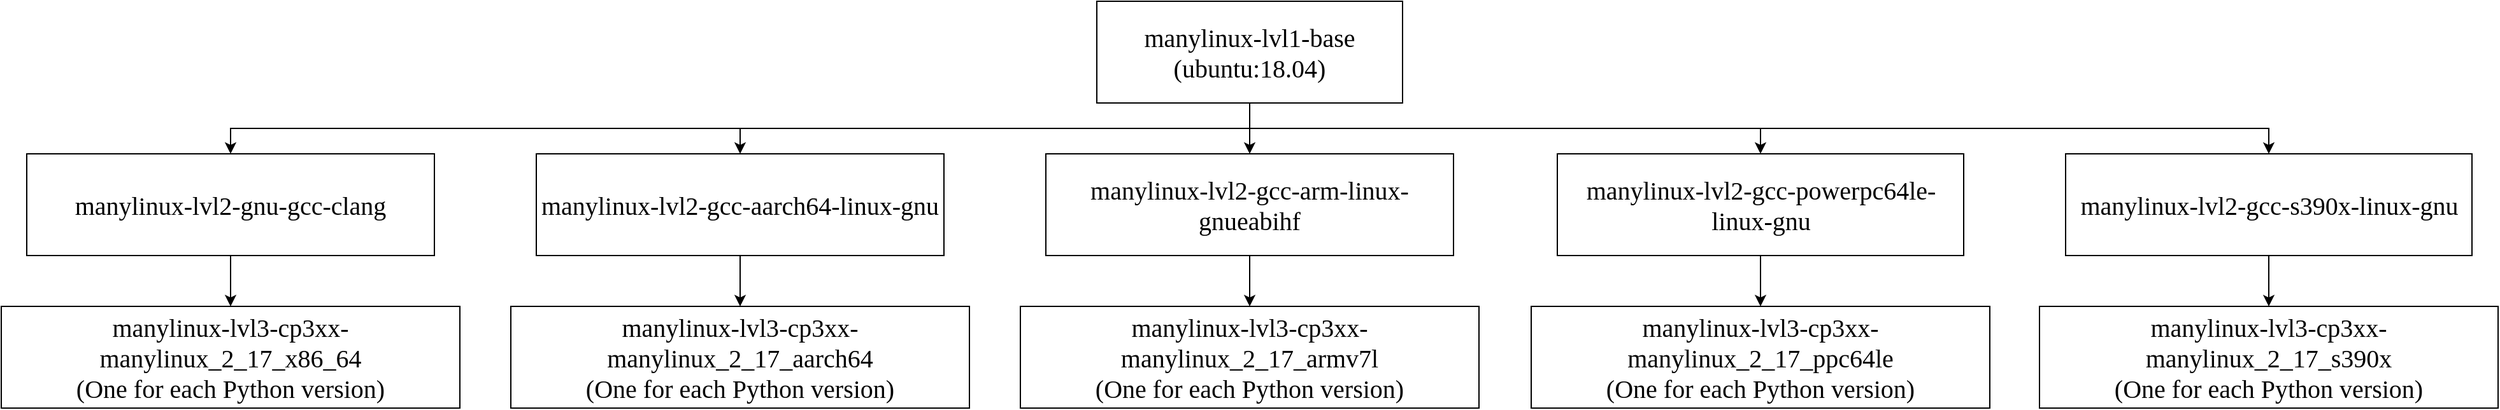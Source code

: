 <mxfile version="27.0.5" pages="5">
  <diagram id="O48PNkfvRvmSjr1T7r3z" name="manylinux">
    <mxGraphModel dx="2231" dy="1061" grid="1" gridSize="10" guides="1" tooltips="1" connect="1" arrows="1" fold="1" page="1" pageScale="1" pageWidth="827" pageHeight="1169" math="0" shadow="0">
      <root>
        <mxCell id="0" />
        <mxCell id="1" parent="0" />
        <mxCell id="CWzqWhJCWG_4Mf81_h5I-9" style="edgeStyle=orthogonalEdgeStyle;rounded=0;orthogonalLoop=1;jettySize=auto;html=1;exitX=0.5;exitY=1;exitDx=0;exitDy=0;entryX=0.5;entryY=0;entryDx=0;entryDy=0;fontSize=20;fontColor=default;fontFamily=Times New Roman;" parent="1" source="CWzqWhJCWG_4Mf81_h5I-2" target="CWzqWhJCWG_4Mf81_h5I-6" edge="1">
          <mxGeometry relative="1" as="geometry" />
        </mxCell>
        <mxCell id="CWzqWhJCWG_4Mf81_h5I-2" value="&lt;font&gt;manylinux-lvl1-base&lt;/font&gt;&lt;div&gt;&lt;font&gt;(ubuntu:18.04)&lt;/font&gt;&lt;/div&gt;" style="rounded=0;whiteSpace=wrap;html=1;fontSize=20;gradientColor=none;fillColor=default;strokeColor=default;fontFamily=Times New Roman;" parent="1" vertex="1">
          <mxGeometry x="900" y="40" width="240" height="80" as="geometry" />
        </mxCell>
        <mxCell id="CWzqWhJCWG_4Mf81_h5I-10" style="edgeStyle=orthogonalEdgeStyle;rounded=0;orthogonalLoop=1;jettySize=auto;html=1;exitX=0.5;exitY=1;exitDx=0;exitDy=0;entryX=0.5;entryY=0;entryDx=0;entryDy=0;fontSize=20;fontColor=default;fontFamily=Times New Roman;" parent="1" source="CWzqWhJCWG_4Mf81_h5I-6" target="CWzqWhJCWG_4Mf81_h5I-7" edge="1">
          <mxGeometry relative="1" as="geometry" />
        </mxCell>
        <mxCell id="CWzqWhJCWG_4Mf81_h5I-6" value="&lt;font&gt;manylinux-lvl2-gnu-gcc-clang&lt;/font&gt;" style="rounded=0;whiteSpace=wrap;html=1;strokeColor=default;fontSize=20;fontColor=default;fontFamily=Times New Roman;" parent="1" vertex="1">
          <mxGeometry x="60" y="160" width="320" height="80" as="geometry" />
        </mxCell>
        <mxCell id="CWzqWhJCWG_4Mf81_h5I-7" value="&lt;font&gt;manylinux-&lt;span&gt;lvl3&lt;/span&gt;-&lt;span&gt;cp3xx-manylinux_2_17_x86_64&lt;/span&gt;&lt;br&gt;(One for each Python version)&lt;/font&gt;" style="rounded=0;whiteSpace=wrap;html=1;strokeColor=default;fontSize=20;fontColor=default;fontFamily=Times New Roman;" parent="1" vertex="1">
          <mxGeometry x="40" y="280" width="360" height="80" as="geometry" />
        </mxCell>
        <mxCell id="2" value="&lt;font&gt;manylinux-lvl2-gcc-aarch64-linux-gnu&lt;/font&gt;" style="rounded=0;whiteSpace=wrap;html=1;strokeColor=default;fontSize=20;fontColor=default;fontFamily=Times New Roman;" parent="1" vertex="1">
          <mxGeometry x="460" y="160" width="320" height="80" as="geometry" />
        </mxCell>
        <mxCell id="3" style="edgeStyle=orthogonalEdgeStyle;rounded=0;orthogonalLoop=1;jettySize=auto;html=1;exitX=0.5;exitY=1;exitDx=0;exitDy=0;entryX=0.5;entryY=0;entryDx=0;entryDy=0;fontSize=20;fontColor=default;fontFamily=Times New Roman;" parent="1" source="CWzqWhJCWG_4Mf81_h5I-2" target="2" edge="1">
          <mxGeometry relative="1" as="geometry">
            <mxPoint x="296" y="150" as="sourcePoint" />
            <mxPoint x="199" y="210" as="targetPoint" />
          </mxGeometry>
        </mxCell>
        <mxCell id="4" value="&lt;font&gt;manylinux-&lt;span&gt;lvl3&lt;/span&gt;-&lt;span&gt;cp3xx-manylinux_2_17_aarch64&lt;/span&gt;&lt;/font&gt;&lt;div&gt;&lt;font&gt;(One for each Python version)&lt;/font&gt;&lt;/div&gt;" style="rounded=0;whiteSpace=wrap;html=1;strokeColor=default;fontSize=20;fontColor=default;fontFamily=Times New Roman;" parent="1" vertex="1">
          <mxGeometry x="440" y="280" width="360" height="80" as="geometry" />
        </mxCell>
        <mxCell id="5" style="edgeStyle=orthogonalEdgeStyle;rounded=0;orthogonalLoop=1;jettySize=auto;html=1;exitX=0.5;exitY=1;exitDx=0;exitDy=0;entryX=0.5;entryY=0;entryDx=0;entryDy=0;fontSize=20;fontColor=default;fontFamily=Times New Roman;" parent="1" source="2" target="4" edge="1">
          <mxGeometry relative="1" as="geometry">
            <mxPoint x="369.45" y="220" as="sourcePoint" />
          </mxGeometry>
        </mxCell>
        <mxCell id="MhCYwJpNVsJGQ6wL9FGL-5" value="&lt;font&gt;manylinux-lvl2-gcc-arm-linux-gnueabihf&lt;/font&gt;" style="rounded=0;whiteSpace=wrap;html=1;strokeColor=default;fontSize=20;fontColor=default;fontFamily=Times New Roman;" parent="1" vertex="1">
          <mxGeometry x="860" y="160" width="320" height="80" as="geometry" />
        </mxCell>
        <mxCell id="MhCYwJpNVsJGQ6wL9FGL-6" style="edgeStyle=orthogonalEdgeStyle;rounded=0;orthogonalLoop=1;jettySize=auto;html=1;exitX=0.5;exitY=1;exitDx=0;exitDy=0;entryX=0.5;entryY=0;entryDx=0;entryDy=0;fontSize=20;fontColor=default;fontFamily=Times New Roman;" parent="1" source="CWzqWhJCWG_4Mf81_h5I-2" target="MhCYwJpNVsJGQ6wL9FGL-5" edge="1">
          <mxGeometry relative="1" as="geometry">
            <mxPoint x="900" y="120" as="sourcePoint" />
            <mxPoint x="639" y="210" as="targetPoint" />
          </mxGeometry>
        </mxCell>
        <mxCell id="MhCYwJpNVsJGQ6wL9FGL-7" value="&lt;font&gt;manylinux-&lt;span&gt;lvl3&lt;/span&gt;-&lt;span&gt;cp3xx-manylinux_2_17&lt;/span&gt;&lt;/font&gt;_armv7l&lt;div&gt;&lt;font&gt;(One for each Python version)&lt;/font&gt;&lt;/div&gt;" style="rounded=0;whiteSpace=wrap;html=1;strokeColor=default;fontSize=20;fontColor=default;fontFamily=Times New Roman;" parent="1" vertex="1">
          <mxGeometry x="840" y="280" width="360" height="80" as="geometry" />
        </mxCell>
        <mxCell id="MhCYwJpNVsJGQ6wL9FGL-8" style="edgeStyle=orthogonalEdgeStyle;rounded=0;orthogonalLoop=1;jettySize=auto;html=1;exitX=0.5;exitY=1;exitDx=0;exitDy=0;entryX=0.5;entryY=0;entryDx=0;entryDy=0;fontSize=20;fontColor=default;fontFamily=Times New Roman;" parent="1" source="MhCYwJpNVsJGQ6wL9FGL-5" target="MhCYwJpNVsJGQ6wL9FGL-7" edge="1">
          <mxGeometry relative="1" as="geometry">
            <mxPoint x="809.45" y="220" as="sourcePoint" />
          </mxGeometry>
        </mxCell>
        <mxCell id="mIZoC-N-fGtUZ1sFCeYV-5" value="&lt;font&gt;manylinux-lvl2-gcc-powerpc64le-linux-gnu&lt;/font&gt;" style="rounded=0;whiteSpace=wrap;html=1;strokeColor=default;fontSize=20;fontColor=default;fontFamily=Times New Roman;" parent="1" vertex="1">
          <mxGeometry x="1261.5" y="160" width="319" height="80" as="geometry" />
        </mxCell>
        <mxCell id="mIZoC-N-fGtUZ1sFCeYV-6" value="&lt;font&gt;manylinux-&lt;span&gt;lvl3&lt;/span&gt;-&lt;span&gt;cp3xx-manylinux_2_17&lt;/span&gt;&lt;/font&gt;_ppc64le&lt;div&gt;&lt;font&gt;(One for each Python version)&lt;/font&gt;&lt;/div&gt;" style="rounded=0;whiteSpace=wrap;html=1;strokeColor=default;fontSize=20;fontColor=default;fontFamily=Times New Roman;" parent="1" vertex="1">
          <mxGeometry x="1241" y="280" width="360" height="80" as="geometry" />
        </mxCell>
        <mxCell id="mIZoC-N-fGtUZ1sFCeYV-7" style="edgeStyle=orthogonalEdgeStyle;rounded=0;orthogonalLoop=1;jettySize=auto;html=1;exitX=0.5;exitY=1;exitDx=0;exitDy=0;entryX=0.5;entryY=0;entryDx=0;entryDy=0;fontSize=20;fontColor=default;fontFamily=Times New Roman;" parent="1" source="mIZoC-N-fGtUZ1sFCeYV-5" target="mIZoC-N-fGtUZ1sFCeYV-6" edge="1">
          <mxGeometry relative="1" as="geometry">
            <mxPoint x="1249.45" y="220" as="sourcePoint" />
          </mxGeometry>
        </mxCell>
        <mxCell id="mIZoC-N-fGtUZ1sFCeYV-8" style="edgeStyle=orthogonalEdgeStyle;rounded=0;orthogonalLoop=1;jettySize=auto;html=1;exitX=0.5;exitY=1;exitDx=0;exitDy=0;entryX=0.5;entryY=0;entryDx=0;entryDy=0;fontSize=20;fontColor=default;fontFamily=Times New Roman;" parent="1" source="CWzqWhJCWG_4Mf81_h5I-2" target="mIZoC-N-fGtUZ1sFCeYV-5" edge="1">
          <mxGeometry relative="1" as="geometry">
            <mxPoint x="1230" y="110" as="sourcePoint" />
            <mxPoint x="1450" y="150" as="targetPoint" />
          </mxGeometry>
        </mxCell>
        <mxCell id="8NvU9L8PkYmUR9Lxndc6-5" value="&lt;font&gt;manylinux-lvl2-gcc-s390x-linux-gnu&lt;/font&gt;" style="rounded=0;whiteSpace=wrap;html=1;strokeColor=default;fontSize=20;fontColor=default;fontFamily=Times New Roman;" parent="1" vertex="1">
          <mxGeometry x="1660.5" y="160" width="319" height="80" as="geometry" />
        </mxCell>
        <mxCell id="8NvU9L8PkYmUR9Lxndc6-6" value="&lt;font&gt;manylinux-&lt;span&gt;lvl3&lt;/span&gt;-&lt;span&gt;cp3xx-manylinux_2_17&lt;/span&gt;&lt;/font&gt;_s390x&lt;div&gt;&lt;font&gt;(One for each Python version)&lt;/font&gt;&lt;/div&gt;" style="rounded=0;whiteSpace=wrap;html=1;strokeColor=default;fontSize=20;fontColor=default;fontFamily=Times New Roman;" parent="1" vertex="1">
          <mxGeometry x="1640" y="280" width="360" height="80" as="geometry" />
        </mxCell>
        <mxCell id="8NvU9L8PkYmUR9Lxndc6-7" style="edgeStyle=orthogonalEdgeStyle;rounded=0;orthogonalLoop=1;jettySize=auto;html=1;exitX=0.5;exitY=1;exitDx=0;exitDy=0;entryX=0.5;entryY=0;entryDx=0;entryDy=0;fontSize=20;fontColor=default;fontFamily=Times New Roman;" parent="1" source="8NvU9L8PkYmUR9Lxndc6-5" target="8NvU9L8PkYmUR9Lxndc6-6" edge="1">
          <mxGeometry relative="1" as="geometry">
            <mxPoint x="1648.45" y="220" as="sourcePoint" />
          </mxGeometry>
        </mxCell>
        <mxCell id="8NvU9L8PkYmUR9Lxndc6-8" style="edgeStyle=orthogonalEdgeStyle;rounded=0;orthogonalLoop=1;jettySize=auto;html=1;exitX=0.5;exitY=1;exitDx=0;exitDy=0;entryX=0.5;entryY=0;entryDx=0;entryDy=0;fontSize=20;fontColor=default;fontFamily=Times New Roman;" parent="1" source="CWzqWhJCWG_4Mf81_h5I-2" target="8NvU9L8PkYmUR9Lxndc6-5" edge="1">
          <mxGeometry relative="1" as="geometry">
            <mxPoint x="1330" y="80" as="sourcePoint" />
            <mxPoint x="1931" y="120" as="targetPoint" />
          </mxGeometry>
        </mxCell>
      </root>
    </mxGraphModel>
  </diagram>
  <diagram name="manylinux-part1" id="Did13FDV1qydkBjjkvy9">
    <mxGraphModel dx="1896" dy="902" grid="1" gridSize="10" guides="1" tooltips="1" connect="1" arrows="1" fold="1" page="1" pageScale="1" pageWidth="827" pageHeight="1169" math="0" shadow="0">
      <root>
        <mxCell id="wd3FYFt02pDFn2Ap9oAw-0" />
        <mxCell id="wd3FYFt02pDFn2Ap9oAw-1" parent="wd3FYFt02pDFn2Ap9oAw-0" />
        <mxCell id="wd3FYFt02pDFn2Ap9oAw-2" style="edgeStyle=orthogonalEdgeStyle;rounded=0;orthogonalLoop=1;jettySize=auto;html=1;exitX=0.5;exitY=1;exitDx=0;exitDy=0;entryX=0.5;entryY=0;entryDx=0;entryDy=0;fontSize=20;fontColor=default;fontFamily=Times New Roman;" parent="wd3FYFt02pDFn2Ap9oAw-1" source="wd3FYFt02pDFn2Ap9oAw-3" target="wd3FYFt02pDFn2Ap9oAw-5" edge="1">
          <mxGeometry relative="1" as="geometry" />
        </mxCell>
        <mxCell id="wd3FYFt02pDFn2Ap9oAw-3" value="&lt;font&gt;manylinux-lvl1-base&lt;/font&gt;&lt;div&gt;&lt;font&gt;(ubuntu:18.04)&lt;/font&gt;&lt;/div&gt;" style="rounded=0;whiteSpace=wrap;html=1;fontSize=20;gradientColor=none;fillColor=default;strokeColor=default;fontFamily=Times New Roman;" parent="wd3FYFt02pDFn2Ap9oAw-1" vertex="1">
          <mxGeometry x="500" y="40" width="240" height="80" as="geometry" />
        </mxCell>
        <mxCell id="wd3FYFt02pDFn2Ap9oAw-4" style="edgeStyle=orthogonalEdgeStyle;rounded=0;orthogonalLoop=1;jettySize=auto;html=1;exitX=0.5;exitY=1;exitDx=0;exitDy=0;entryX=0.5;entryY=0;entryDx=0;entryDy=0;fontSize=20;fontColor=default;fontFamily=Times New Roman;" parent="wd3FYFt02pDFn2Ap9oAw-1" source="wd3FYFt02pDFn2Ap9oAw-5" target="wd3FYFt02pDFn2Ap9oAw-6" edge="1">
          <mxGeometry relative="1" as="geometry" />
        </mxCell>
        <mxCell id="wd3FYFt02pDFn2Ap9oAw-5" value="&lt;font&gt;manylinux-lvl2-gnu-gcc-clang&lt;/font&gt;" style="rounded=0;whiteSpace=wrap;html=1;strokeColor=default;fontSize=20;fontColor=default;fontFamily=Times New Roman;" parent="wd3FYFt02pDFn2Ap9oAw-1" vertex="1">
          <mxGeometry x="60" y="160" width="320" height="80" as="geometry" />
        </mxCell>
        <mxCell id="wd3FYFt02pDFn2Ap9oAw-6" value="&lt;font&gt;manylinux-&lt;span&gt;lvl3&lt;/span&gt;-&lt;span&gt;cp3xx-manylinux_2_17_x86_64&lt;/span&gt;&lt;br&gt;(One for each Python version)&lt;/font&gt;" style="rounded=0;whiteSpace=wrap;html=1;strokeColor=default;fontSize=20;fontColor=default;fontFamily=Times New Roman;" parent="wd3FYFt02pDFn2Ap9oAw-1" vertex="1">
          <mxGeometry x="40" y="280" width="360" height="80" as="geometry" />
        </mxCell>
        <mxCell id="wd3FYFt02pDFn2Ap9oAw-7" value="&lt;font&gt;manylinux-lvl2-gcc-aarch64-linux-gnu&lt;/font&gt;" style="rounded=0;whiteSpace=wrap;html=1;strokeColor=default;fontSize=20;fontColor=default;fontFamily=Times New Roman;" parent="wd3FYFt02pDFn2Ap9oAw-1" vertex="1">
          <mxGeometry x="460" y="160" width="320" height="80" as="geometry" />
        </mxCell>
        <mxCell id="wd3FYFt02pDFn2Ap9oAw-8" style="edgeStyle=orthogonalEdgeStyle;rounded=0;orthogonalLoop=1;jettySize=auto;html=1;exitX=0.5;exitY=1;exitDx=0;exitDy=0;entryX=0.5;entryY=0;entryDx=0;entryDy=0;fontSize=20;fontColor=default;fontFamily=Times New Roman;" parent="wd3FYFt02pDFn2Ap9oAw-1" source="wd3FYFt02pDFn2Ap9oAw-3" target="wd3FYFt02pDFn2Ap9oAw-7" edge="1">
          <mxGeometry relative="1" as="geometry">
            <mxPoint x="296" y="150" as="sourcePoint" />
            <mxPoint x="199" y="210" as="targetPoint" />
          </mxGeometry>
        </mxCell>
        <mxCell id="wd3FYFt02pDFn2Ap9oAw-9" value="&lt;font&gt;manylinux-&lt;span&gt;lvl3&lt;/span&gt;-&lt;span&gt;cp3xx-manylinux_2_17_aarch64&lt;/span&gt;&lt;/font&gt;&lt;div&gt;&lt;font&gt;(One for each Python version)&lt;/font&gt;&lt;/div&gt;" style="rounded=0;whiteSpace=wrap;html=1;strokeColor=default;fontSize=20;fontColor=default;fontFamily=Times New Roman;" parent="wd3FYFt02pDFn2Ap9oAw-1" vertex="1">
          <mxGeometry x="440" y="280" width="360" height="80" as="geometry" />
        </mxCell>
        <mxCell id="wd3FYFt02pDFn2Ap9oAw-10" style="edgeStyle=orthogonalEdgeStyle;rounded=0;orthogonalLoop=1;jettySize=auto;html=1;exitX=0.5;exitY=1;exitDx=0;exitDy=0;entryX=0.5;entryY=0;entryDx=0;entryDy=0;fontSize=20;fontColor=default;fontFamily=Times New Roman;" parent="wd3FYFt02pDFn2Ap9oAw-1" source="wd3FYFt02pDFn2Ap9oAw-7" target="wd3FYFt02pDFn2Ap9oAw-9" edge="1">
          <mxGeometry relative="1" as="geometry">
            <mxPoint x="369.45" y="220" as="sourcePoint" />
          </mxGeometry>
        </mxCell>
        <mxCell id="wd3FYFt02pDFn2Ap9oAw-11" value="&lt;font&gt;manylinux-lvl2-gcc-arm-linux-gnueabihf&lt;/font&gt;" style="rounded=0;whiteSpace=wrap;html=1;strokeColor=default;fontSize=20;fontColor=default;fontFamily=Times New Roman;" parent="wd3FYFt02pDFn2Ap9oAw-1" vertex="1">
          <mxGeometry x="860" y="160" width="320" height="80" as="geometry" />
        </mxCell>
        <mxCell id="wd3FYFt02pDFn2Ap9oAw-12" style="edgeStyle=orthogonalEdgeStyle;rounded=0;orthogonalLoop=1;jettySize=auto;html=1;exitX=0.5;exitY=1;exitDx=0;exitDy=0;entryX=0.5;entryY=0;entryDx=0;entryDy=0;fontSize=20;fontColor=default;fontFamily=Times New Roman;" parent="wd3FYFt02pDFn2Ap9oAw-1" source="wd3FYFt02pDFn2Ap9oAw-3" target="wd3FYFt02pDFn2Ap9oAw-11" edge="1">
          <mxGeometry relative="1" as="geometry">
            <mxPoint x="900" y="120" as="sourcePoint" />
            <mxPoint x="639" y="210" as="targetPoint" />
          </mxGeometry>
        </mxCell>
        <mxCell id="wd3FYFt02pDFn2Ap9oAw-13" value="&lt;font&gt;manylinux-&lt;span&gt;lvl3&lt;/span&gt;-&lt;span&gt;cp3xx-manylinux_2_17&lt;/span&gt;&lt;/font&gt;_armv7l&lt;div&gt;&lt;font&gt;(One for each Python version)&lt;/font&gt;&lt;/div&gt;" style="rounded=0;whiteSpace=wrap;html=1;strokeColor=default;fontSize=20;fontColor=default;fontFamily=Times New Roman;" parent="wd3FYFt02pDFn2Ap9oAw-1" vertex="1">
          <mxGeometry x="840" y="280" width="360" height="80" as="geometry" />
        </mxCell>
        <mxCell id="wd3FYFt02pDFn2Ap9oAw-14" style="edgeStyle=orthogonalEdgeStyle;rounded=0;orthogonalLoop=1;jettySize=auto;html=1;exitX=0.5;exitY=1;exitDx=0;exitDy=0;entryX=0.5;entryY=0;entryDx=0;entryDy=0;fontSize=20;fontColor=default;fontFamily=Times New Roman;" parent="wd3FYFt02pDFn2Ap9oAw-1" source="wd3FYFt02pDFn2Ap9oAw-11" target="wd3FYFt02pDFn2Ap9oAw-13" edge="1">
          <mxGeometry relative="1" as="geometry">
            <mxPoint x="809.45" y="220" as="sourcePoint" />
          </mxGeometry>
        </mxCell>
      </root>
    </mxGraphModel>
  </diagram>
  <diagram name="manylinux-part2" id="QDSYBTf6AXZRdPi9jbgv">
    <mxGraphModel dx="1896" dy="902" grid="1" gridSize="10" guides="1" tooltips="1" connect="1" arrows="1" fold="1" page="1" pageScale="1" pageWidth="827" pageHeight="1169" math="0" shadow="0">
      <root>
        <mxCell id="QHAEiVIK2DXOMmamvT1E-0" />
        <mxCell id="QHAEiVIK2DXOMmamvT1E-1" parent="QHAEiVIK2DXOMmamvT1E-0" />
        <mxCell id="QHAEiVIK2DXOMmamvT1E-3" value="&lt;font&gt;manylinux-lvl1-base&lt;/font&gt;&lt;div&gt;&lt;font&gt;(ubuntu:18.04)&lt;/font&gt;&lt;/div&gt;" style="rounded=0;whiteSpace=wrap;html=1;fontSize=20;gradientColor=none;fillColor=default;strokeColor=default;fontFamily=Times New Roman;" parent="QHAEiVIK2DXOMmamvT1E-1" vertex="1">
          <mxGeometry x="299" y="40" width="240" height="80" as="geometry" />
        </mxCell>
        <mxCell id="QHAEiVIK2DXOMmamvT1E-15" value="&lt;font&gt;manylinux-lvl2-gcc-powerpc64le-linux-gnu&lt;/font&gt;" style="rounded=0;whiteSpace=wrap;html=1;strokeColor=default;fontSize=20;fontColor=default;fontFamily=Times New Roman;" parent="QHAEiVIK2DXOMmamvT1E-1" vertex="1">
          <mxGeometry x="60.5" y="160" width="319" height="80" as="geometry" />
        </mxCell>
        <mxCell id="QHAEiVIK2DXOMmamvT1E-16" value="&lt;font&gt;manylinux-&lt;span&gt;lvl3&lt;/span&gt;-&lt;span&gt;cp3xx-manylinux_2_17&lt;/span&gt;&lt;/font&gt;_ppc64le&lt;div&gt;&lt;font&gt;(One for each Python version)&lt;/font&gt;&lt;/div&gt;" style="rounded=0;whiteSpace=wrap;html=1;strokeColor=default;fontSize=20;fontColor=default;fontFamily=Times New Roman;" parent="QHAEiVIK2DXOMmamvT1E-1" vertex="1">
          <mxGeometry x="40" y="280" width="360" height="80" as="geometry" />
        </mxCell>
        <mxCell id="QHAEiVIK2DXOMmamvT1E-17" style="edgeStyle=orthogonalEdgeStyle;rounded=0;orthogonalLoop=1;jettySize=auto;html=1;exitX=0.5;exitY=1;exitDx=0;exitDy=0;entryX=0.5;entryY=0;entryDx=0;entryDy=0;fontSize=20;fontColor=default;fontFamily=Times New Roman;" parent="QHAEiVIK2DXOMmamvT1E-1" source="QHAEiVIK2DXOMmamvT1E-15" target="QHAEiVIK2DXOMmamvT1E-16" edge="1">
          <mxGeometry relative="1" as="geometry">
            <mxPoint x="48.45" y="220" as="sourcePoint" />
          </mxGeometry>
        </mxCell>
        <mxCell id="QHAEiVIK2DXOMmamvT1E-18" style="edgeStyle=orthogonalEdgeStyle;rounded=0;orthogonalLoop=1;jettySize=auto;html=1;exitX=0.5;exitY=1;exitDx=0;exitDy=0;entryX=0.5;entryY=0;entryDx=0;entryDy=0;fontSize=20;fontColor=default;fontFamily=Times New Roman;" parent="QHAEiVIK2DXOMmamvT1E-1" source="QHAEiVIK2DXOMmamvT1E-3" target="QHAEiVIK2DXOMmamvT1E-15" edge="1">
          <mxGeometry relative="1" as="geometry">
            <mxPoint x="29" y="110" as="sourcePoint" />
            <mxPoint x="249" y="150" as="targetPoint" />
          </mxGeometry>
        </mxCell>
        <mxCell id="QHAEiVIK2DXOMmamvT1E-19" value="&lt;font&gt;manylinux-lvl2-gcc-s390x-linux-gnu&lt;/font&gt;" style="rounded=0;whiteSpace=wrap;html=1;strokeColor=default;fontSize=20;fontColor=default;fontFamily=Times New Roman;" parent="QHAEiVIK2DXOMmamvT1E-1" vertex="1">
          <mxGeometry x="459.5" y="160" width="319" height="80" as="geometry" />
        </mxCell>
        <mxCell id="QHAEiVIK2DXOMmamvT1E-20" value="&lt;font&gt;manylinux-&lt;span&gt;lvl3&lt;/span&gt;-&lt;span&gt;cp3xx-manylinux_2_17&lt;/span&gt;&lt;/font&gt;_s390x&lt;div&gt;&lt;font&gt;(One for each Python version)&lt;/font&gt;&lt;/div&gt;" style="rounded=0;whiteSpace=wrap;html=1;strokeColor=default;fontSize=20;fontColor=default;fontFamily=Times New Roman;" parent="QHAEiVIK2DXOMmamvT1E-1" vertex="1">
          <mxGeometry x="439" y="280" width="360" height="80" as="geometry" />
        </mxCell>
        <mxCell id="QHAEiVIK2DXOMmamvT1E-21" style="edgeStyle=orthogonalEdgeStyle;rounded=0;orthogonalLoop=1;jettySize=auto;html=1;exitX=0.5;exitY=1;exitDx=0;exitDy=0;entryX=0.5;entryY=0;entryDx=0;entryDy=0;fontSize=20;fontColor=default;fontFamily=Times New Roman;" parent="QHAEiVIK2DXOMmamvT1E-1" source="QHAEiVIK2DXOMmamvT1E-19" target="QHAEiVIK2DXOMmamvT1E-20" edge="1">
          <mxGeometry relative="1" as="geometry">
            <mxPoint x="447.45" y="220" as="sourcePoint" />
          </mxGeometry>
        </mxCell>
        <mxCell id="QHAEiVIK2DXOMmamvT1E-22" style="edgeStyle=orthogonalEdgeStyle;rounded=0;orthogonalLoop=1;jettySize=auto;html=1;exitX=0.5;exitY=1;exitDx=0;exitDy=0;entryX=0.5;entryY=0;entryDx=0;entryDy=0;fontSize=20;fontColor=default;fontFamily=Times New Roman;" parent="QHAEiVIK2DXOMmamvT1E-1" source="QHAEiVIK2DXOMmamvT1E-3" target="QHAEiVIK2DXOMmamvT1E-19" edge="1">
          <mxGeometry relative="1" as="geometry">
            <mxPoint x="129" y="80" as="sourcePoint" />
            <mxPoint x="730" y="120" as="targetPoint" />
          </mxGeometry>
        </mxCell>
      </root>
    </mxGraphModel>
  </diagram>
  <diagram id="fIxw64pfKd3oiVUUdo63" name="musllinux">
    <mxGraphModel dx="1896" dy="902" grid="1" gridSize="10" guides="1" tooltips="1" connect="1" arrows="1" fold="1" page="1" pageScale="1" pageWidth="827" pageHeight="1169" math="0" shadow="0">
      <root>
        <mxCell id="0" />
        <mxCell id="1" parent="0" />
        <mxCell id="HMx-rr-UA2jdJH1NBoV4-1" style="edgeStyle=orthogonalEdgeStyle;rounded=0;orthogonalLoop=1;jettySize=auto;html=1;exitX=0.5;exitY=1;exitDx=0;exitDy=0;entryX=0.5;entryY=0;entryDx=0;entryDy=0;fontSize=20;fontColor=default;fontFamily=Times New Roman;" parent="1" source="HMx-rr-UA2jdJH1NBoV4-2" target="HMx-rr-UA2jdJH1NBoV4-4" edge="1">
          <mxGeometry relative="1" as="geometry" />
        </mxCell>
        <mxCell id="HMx-rr-UA2jdJH1NBoV4-2" value="&lt;font&gt;musllinux-lvl1-base&lt;br&gt;(alpine:3.14)&lt;/font&gt;" style="rounded=0;whiteSpace=wrap;html=1;fontSize=20;fontColor=default;fontFamily=Times New Roman;" parent="1" vertex="1">
          <mxGeometry x="300" y="40" width="240" height="80" as="geometry" />
        </mxCell>
        <mxCell id="HMx-rr-UA2jdJH1NBoV4-3" style="edgeStyle=orthogonalEdgeStyle;rounded=0;orthogonalLoop=1;jettySize=auto;html=1;exitX=0.5;exitY=1;exitDx=0;exitDy=0;fontSize=20;fontColor=default;fontFamily=Times New Roman;" parent="1" source="HMx-rr-UA2jdJH1NBoV4-4" target="HMx-rr-UA2jdJH1NBoV4-5" edge="1">
          <mxGeometry relative="1" as="geometry" />
        </mxCell>
        <mxCell id="HMx-rr-UA2jdJH1NBoV4-4" value="&lt;font&gt;&lt;span&gt;musllinux-lvl2-&lt;/span&gt;musl-gcc-clang&lt;/font&gt;" style="rounded=0;whiteSpace=wrap;html=1;fontSize=20;fontColor=default;fontFamily=Times New Roman;" parent="1" vertex="1">
          <mxGeometry x="60" y="160" width="320" height="80" as="geometry" />
        </mxCell>
        <mxCell id="HMx-rr-UA2jdJH1NBoV4-5" value="&lt;div&gt;&lt;font&gt;&lt;span style=&quot;background-color: transparent;&quot;&gt;musllinux&lt;/span&gt;&lt;span&gt;-&lt;/span&gt;&lt;span&gt;lvl3&lt;/span&gt;&lt;span&gt;-&lt;/span&gt;&lt;span&gt;cp3xx-musllinux_1_2_x86_64&lt;/span&gt;&lt;br&gt;(One for each Python version)&lt;/font&gt;&lt;/div&gt;" style="rounded=0;whiteSpace=wrap;html=1;fontSize=20;fontColor=default;fontFamily=Times New Roman;" parent="1" vertex="1">
          <mxGeometry x="40" y="280" width="360" height="80" as="geometry" />
        </mxCell>
        <mxCell id="HMx-rr-UA2jdJH1NBoV4-6" value="&lt;font&gt;musllinux-lvl2-aarch64-linux-musl-cross&lt;/font&gt;" style="rounded=0;whiteSpace=wrap;html=1;strokeColor=default;fontSize=20;fontColor=default;fontFamily=Times New Roman;" parent="1" vertex="1">
          <mxGeometry x="459.26" y="160" width="320.88" height="80" as="geometry" />
        </mxCell>
        <mxCell id="HMx-rr-UA2jdJH1NBoV4-7" style="edgeStyle=orthogonalEdgeStyle;rounded=0;orthogonalLoop=1;jettySize=auto;html=1;exitX=0.5;exitY=1;exitDx=0;exitDy=0;entryX=0.5;entryY=0;entryDx=0;entryDy=0;fontSize=20;fontColor=default;fontFamily=Times New Roman;" parent="1" source="HMx-rr-UA2jdJH1NBoV4-2" target="HMx-rr-UA2jdJH1NBoV4-6" edge="1">
          <mxGeometry relative="1" as="geometry">
            <mxPoint x="286.83" y="180" as="sourcePoint" />
            <mxPoint x="221.83" y="290" as="targetPoint" />
          </mxGeometry>
        </mxCell>
        <mxCell id="HMx-rr-UA2jdJH1NBoV4-8" value="&lt;font&gt;musllinux-&lt;span&gt;lvl3&lt;/span&gt;-&lt;span&gt;cp3xx-musllinux_1_2_aarch64&lt;/span&gt;&lt;/font&gt;&lt;div&gt;&lt;font&gt;(One for each Python version)&lt;/font&gt;&lt;/div&gt;" style="rounded=0;whiteSpace=wrap;html=1;strokeColor=default;fontSize=20;fontColor=default;fontFamily=Times New Roman;" parent="1" vertex="1">
          <mxGeometry x="440" y="280" width="359.41" height="80" as="geometry" />
        </mxCell>
        <mxCell id="HMx-rr-UA2jdJH1NBoV4-9" style="edgeStyle=orthogonalEdgeStyle;rounded=0;orthogonalLoop=1;jettySize=auto;html=1;exitX=0.5;exitY=1;exitDx=0;exitDy=0;entryX=0.5;entryY=0;entryDx=0;entryDy=0;fontSize=20;fontColor=default;fontFamily=Times New Roman;" parent="1" source="HMx-rr-UA2jdJH1NBoV4-6" target="HMx-rr-UA2jdJH1NBoV4-8" edge="1">
          <mxGeometry relative="1" as="geometry">
            <mxPoint x="382.28" y="220" as="sourcePoint" />
          </mxGeometry>
        </mxCell>
      </root>
    </mxGraphModel>
  </diagram>
  <diagram id="FyONAU5FnYfzzzWxdN5F" name="win-macosx-pookie">
    <mxGraphModel dx="1896" dy="902" grid="1" gridSize="10" guides="1" tooltips="1" connect="1" arrows="1" fold="1" page="1" pageScale="1" pageWidth="827" pageHeight="1169" math="0" shadow="0">
      <root>
        <mxCell id="0" />
        <mxCell id="1" parent="0" />
        <mxCell id="dKR7wRJE7CAjjfdQ5kSB-1" style="edgeStyle=orthogonalEdgeStyle;rounded=0;orthogonalLoop=1;jettySize=auto;html=1;exitX=0.5;exitY=1;exitDx=0;exitDy=0;entryX=0.5;entryY=0;entryDx=0;entryDy=0;fontSize=20;fontColor=default;fontFamily=Times New Roman;" parent="1" source="dKR7wRJE7CAjjfdQ5kSB-4" target="dKR7wRJE7CAjjfdQ5kSB-5" edge="1">
          <mxGeometry relative="1" as="geometry" />
        </mxCell>
        <mxCell id="dKR7wRJE7CAjjfdQ5kSB-2" style="edgeStyle=orthogonalEdgeStyle;rounded=0;orthogonalLoop=1;jettySize=auto;html=1;exitX=0.5;exitY=1;exitDx=0;exitDy=0;fontSize=20;fontColor=default;fontFamily=Times New Roman;" parent="1" source="dKR7wRJE7CAjjfdQ5kSB-4" target="dKR7wRJE7CAjjfdQ5kSB-7" edge="1">
          <mxGeometry relative="1" as="geometry" />
        </mxCell>
        <mxCell id="dKR7wRJE7CAjjfdQ5kSB-3" style="edgeStyle=orthogonalEdgeStyle;rounded=0;orthogonalLoop=1;jettySize=auto;html=1;exitX=0.5;exitY=1;exitDx=0;exitDy=0;fontSize=20;fontColor=default;fontFamily=Times New Roman;" parent="1" source="dKR7wRJE7CAjjfdQ5kSB-4" target="dKR7wRJE7CAjjfdQ5kSB-10" edge="1">
          <mxGeometry relative="1" as="geometry" />
        </mxCell>
        <mxCell id="dKR7wRJE7CAjjfdQ5kSB-4" value="&lt;div&gt;&lt;font&gt;win-macosx-pookie-lvl1-base&lt;/font&gt;&lt;/div&gt;&lt;font&gt;(ubuntu:24.04)&lt;/font&gt;" style="rounded=0;whiteSpace=wrap;html=1;fontSize=20;fontColor=default;fontFamily=Times New Roman;" parent="1" vertex="1">
          <mxGeometry x="700" y="30" width="240" height="80" as="geometry" />
        </mxCell>
        <mxCell id="dKR7wRJE7CAjjfdQ5kSB-5" value="&lt;font&gt;&lt;span&gt;win-macosx-pookie-lvl2-&lt;/span&gt;pookie&lt;/font&gt;&lt;div&gt;&lt;font&gt;(manage the images)&lt;/font&gt;&lt;/div&gt;" style="rounded=0;whiteSpace=wrap;html=1;strokeColor=default;fontSize=20;fontColor=default;fontFamily=Times New Roman;" parent="1" vertex="1">
          <mxGeometry x="1260" y="160" width="320" height="80" as="geometry" />
        </mxCell>
        <mxCell id="dKR7wRJE7CAjjfdQ5kSB-6" style="edgeStyle=orthogonalEdgeStyle;rounded=0;orthogonalLoop=1;jettySize=auto;html=1;exitX=0.5;exitY=1;exitDx=0;exitDy=0;entryX=0.5;entryY=0;entryDx=0;entryDy=0;fontSize=20;fontColor=default;fontFamily=Times New Roman;" parent="1" source="dKR7wRJE7CAjjfdQ5kSB-7" target="dKR7wRJE7CAjjfdQ5kSB-8" edge="1">
          <mxGeometry relative="1" as="geometry" />
        </mxCell>
        <mxCell id="dKR7wRJE7CAjjfdQ5kSB-7" value="win&lt;span&gt;-macosx-pookie-lvl2-msvc-mingw64&lt;/span&gt;" style="rounded=0;whiteSpace=wrap;html=1;fontSize=20;fontColor=default;fontFamily=Times New Roman;" parent="1" vertex="1">
          <mxGeometry x="60" y="160" width="320" height="80" as="geometry" />
        </mxCell>
        <mxCell id="dKR7wRJE7CAjjfdQ5kSB-8" value="&lt;font&gt;&lt;span style=&quot;background-color: transparent;&quot;&gt;win-macosx-pookie&lt;/span&gt;&lt;span&gt;-&lt;/span&gt;&lt;span&gt;lvl3&lt;/span&gt;&lt;span&gt;-&lt;/span&gt;&lt;span&gt;cp3xx-win_amd64&lt;/span&gt;&lt;br&gt;&lt;span&gt;(One for each Python version)&lt;/span&gt;&lt;/font&gt;" style="rounded=0;whiteSpace=wrap;html=1;fontSize=20;fontColor=default;fontFamily=Times New Roman;" parent="1" vertex="1">
          <mxGeometry x="40" y="280" width="360" height="80" as="geometry" />
        </mxCell>
        <mxCell id="dKR7wRJE7CAjjfdQ5kSB-9" style="edgeStyle=orthogonalEdgeStyle;rounded=0;orthogonalLoop=1;jettySize=auto;html=1;exitX=0.5;exitY=1;exitDx=0;exitDy=0;entryX=0.5;entryY=0;entryDx=0;entryDy=0;fontSize=20;fontColor=default;fontFamily=Times New Roman;" parent="1" source="dKR7wRJE7CAjjfdQ5kSB-10" target="dKR7wRJE7CAjjfdQ5kSB-11" edge="1">
          <mxGeometry relative="1" as="geometry" />
        </mxCell>
        <mxCell id="dKR7wRJE7CAjjfdQ5kSB-10" value="&lt;font&gt;&lt;span&gt;win-macosx-pookie-lvl2-&lt;/span&gt;osxcross&lt;/font&gt;" style="rounded=0;whiteSpace=wrap;html=1;fontSize=20;fontColor=default;fontFamily=Times New Roman;" parent="1" vertex="1">
          <mxGeometry x="660" y="160" width="320" height="80" as="geometry" />
        </mxCell>
        <mxCell id="dKR7wRJE7CAjjfdQ5kSB-11" value="&lt;span&gt;&lt;span&gt;win-macosx-pookie&lt;/span&gt;-&lt;/span&gt;&lt;span&gt;lvl3&lt;/span&gt;&lt;span&gt;-&lt;/span&gt;&lt;span&gt;cp3xx-macosx_11_0_x86_64&lt;/span&gt;&lt;br&gt;&lt;span&gt;(One for each Python version)&lt;/span&gt;" style="rounded=0;whiteSpace=wrap;html=1;fontSize=20;fontColor=default;fontFamily=Times New Roman;" parent="1" vertex="1">
          <mxGeometry x="440" y="280" width="360" height="80" as="geometry" />
        </mxCell>
        <mxCell id="EQHoo_z2JnXPYkgAfu5O-1" value="&lt;span&gt;&lt;span&gt;win-macosx-pookie&lt;/span&gt;-&lt;/span&gt;&lt;span&gt;lvl3&lt;/span&gt;&lt;span&gt;-&lt;/span&gt;&lt;span&gt;cp3xx-macosx_11_0_arm64&lt;/span&gt;&lt;br&gt;&lt;span&gt;(One for each Python version)&lt;/span&gt;" style="rounded=0;whiteSpace=wrap;html=1;fontSize=20;fontColor=default;fontFamily=Times New Roman;" parent="1" vertex="1">
          <mxGeometry x="840" y="280" width="360" height="80" as="geometry" />
        </mxCell>
        <mxCell id="EQHoo_z2JnXPYkgAfu5O-2" style="edgeStyle=orthogonalEdgeStyle;rounded=0;orthogonalLoop=1;jettySize=auto;html=1;entryX=0.5;entryY=0;entryDx=0;entryDy=0;fontSize=20;fontColor=default;exitX=0.5;exitY=1;exitDx=0;exitDy=0;fontFamily=Times New Roman;" parent="1" source="dKR7wRJE7CAjjfdQ5kSB-10" target="EQHoo_z2JnXPYkgAfu5O-1" edge="1">
          <mxGeometry relative="1" as="geometry">
            <mxPoint x="1090" y="250" as="sourcePoint" />
            <mxPoint x="510" y="288" as="targetPoint" />
          </mxGeometry>
        </mxCell>
      </root>
    </mxGraphModel>
  </diagram>
</mxfile>
